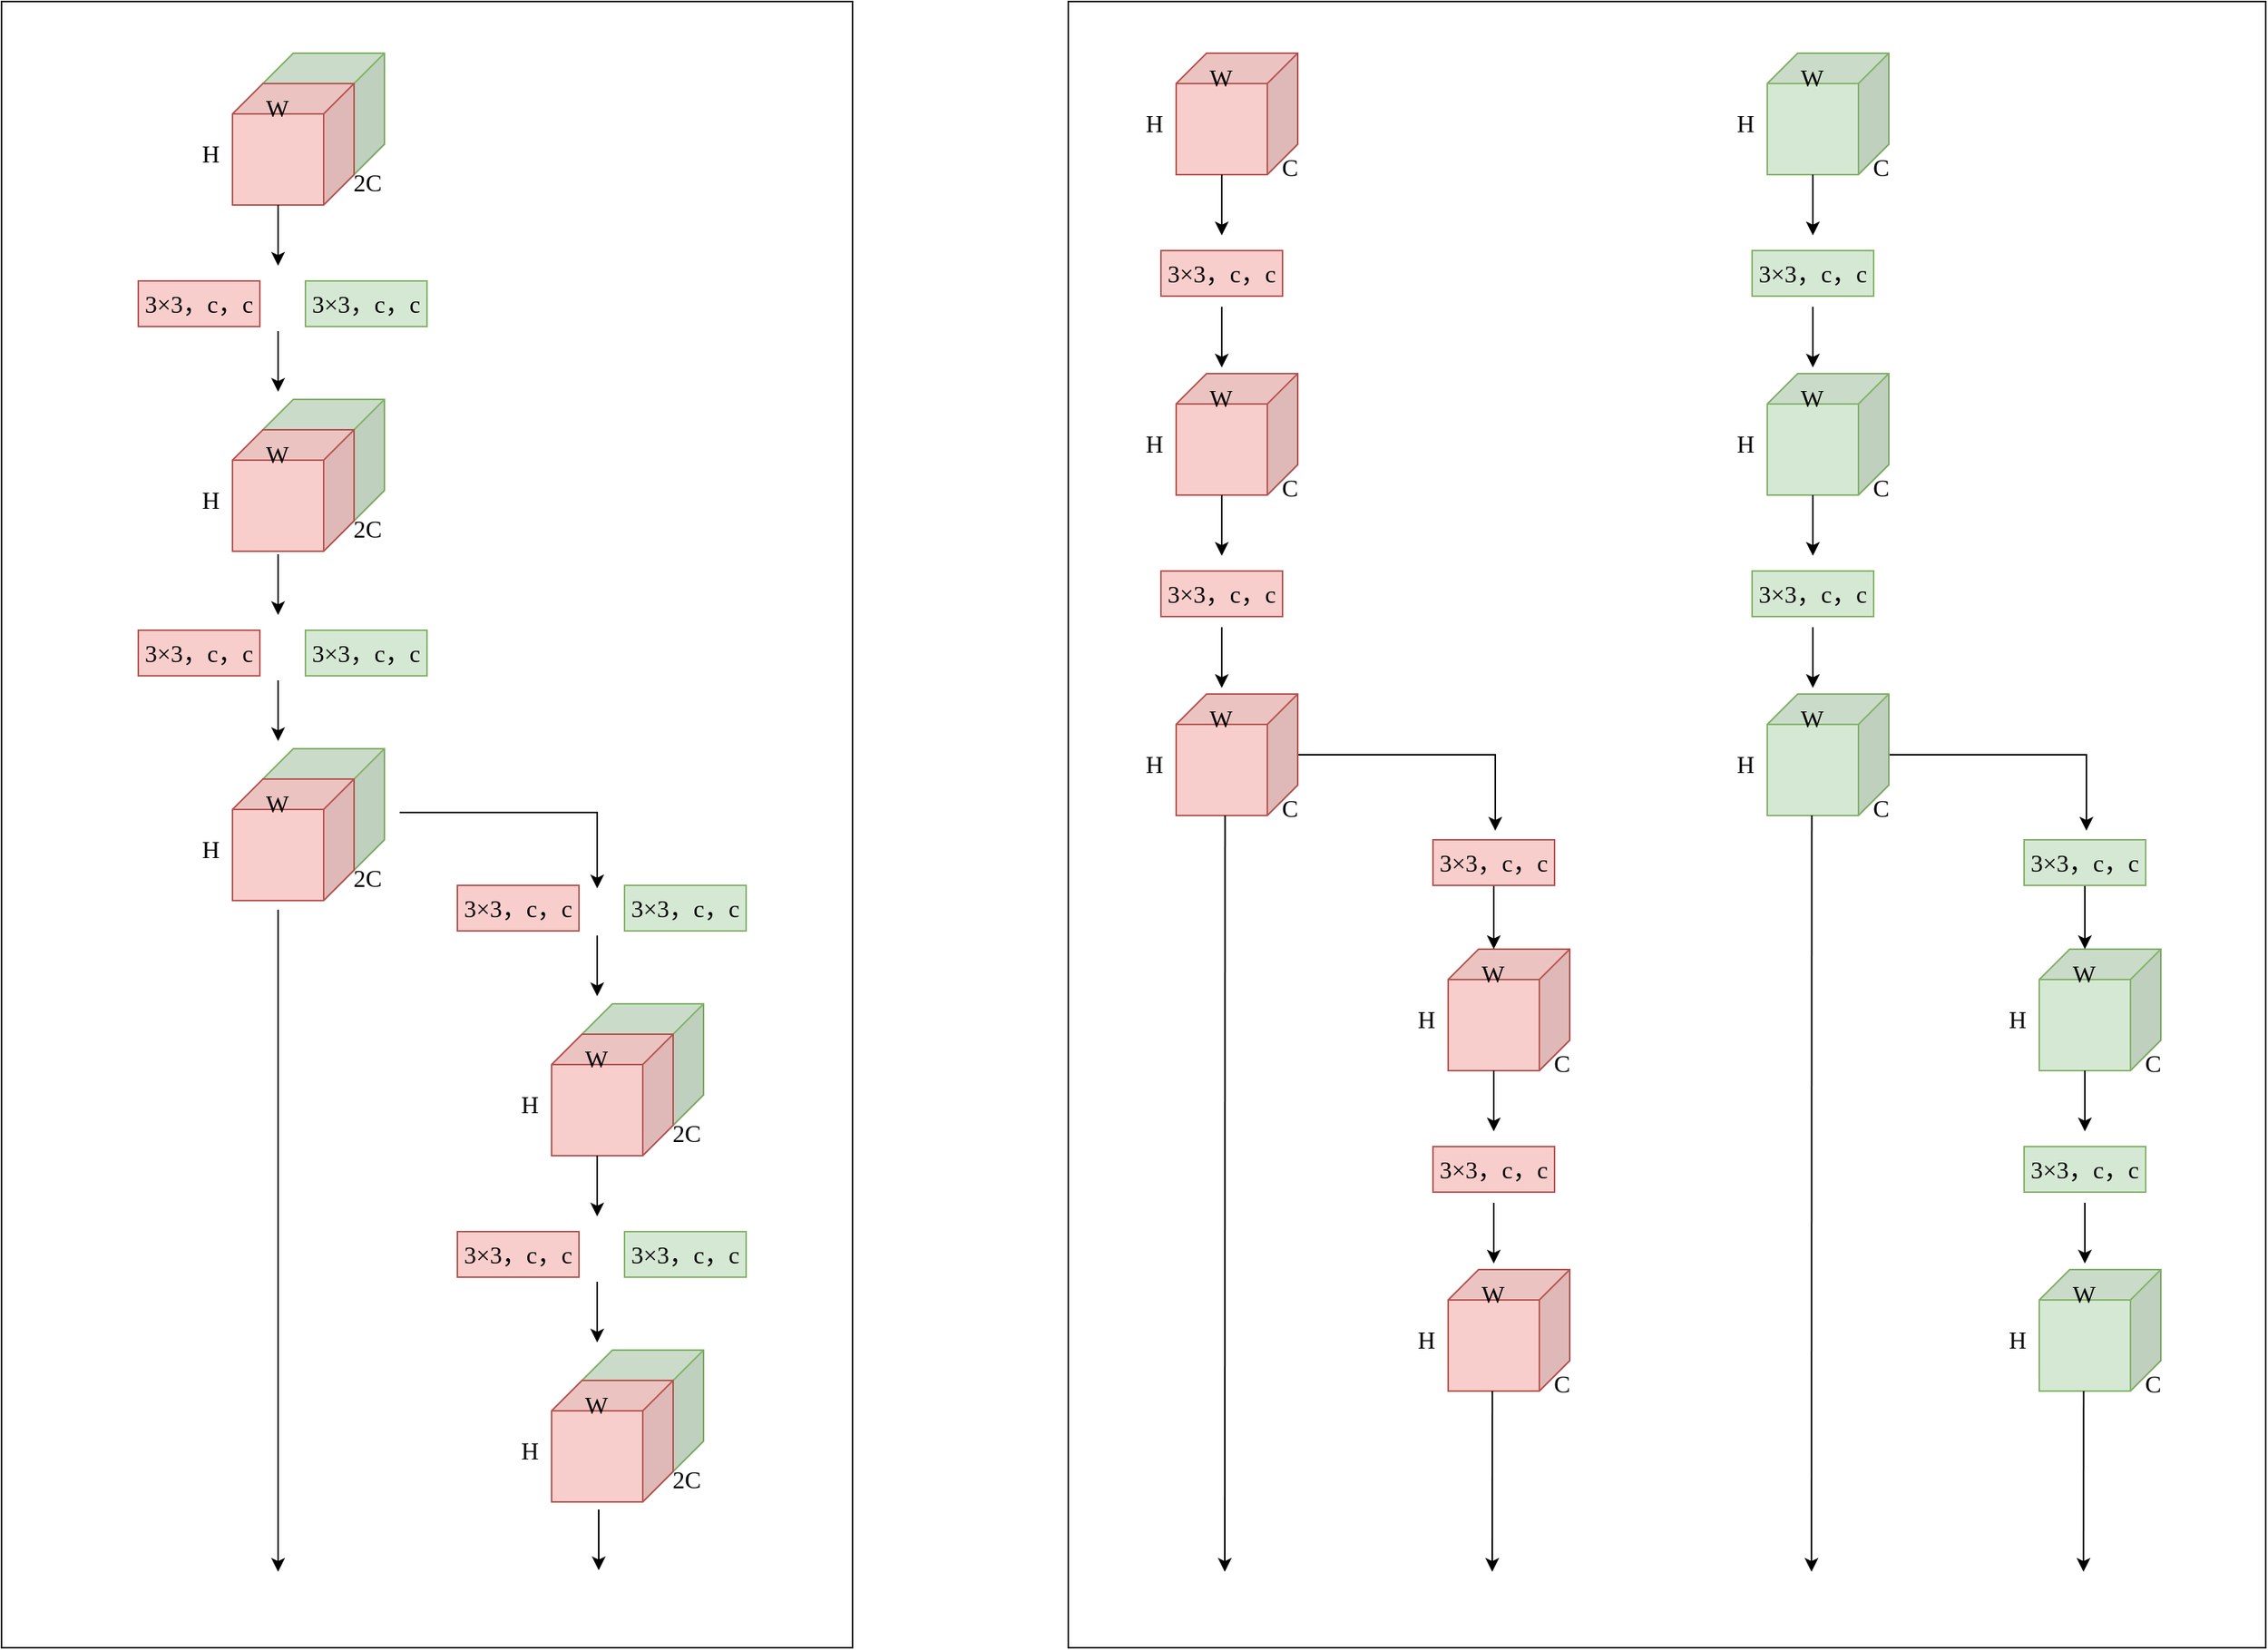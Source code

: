 <mxfile version="20.8.5" type="device"><diagram id="84CT3000xcKr2_I4wRWk" name="第 1 页"><mxGraphModel dx="1444" dy="-1573" grid="1" gridSize="10" guides="1" tooltips="1" connect="1" arrows="1" fold="1" page="1" pageScale="1" pageWidth="827" pageHeight="1169" math="0" shadow="0"><root><mxCell id="0"/><mxCell id="1" parent="0"/><mxCell id="8SWH-0VD-v5Wj-G5w5fT-197" value="" style="rounded=0;whiteSpace=wrap;html=1;" vertex="1" parent="1"><mxGeometry x="1192" y="2456" width="788" height="1084" as="geometry"/></mxCell><mxCell id="8SWH-0VD-v5Wj-G5w5fT-196" value="" style="rounded=0;whiteSpace=wrap;html=1;" vertex="1" parent="1"><mxGeometry x="490" y="2456" width="560" height="1084" as="geometry"/></mxCell><mxCell id="8SWH-0VD-v5Wj-G5w5fT-1" value="" style="shape=cube;whiteSpace=wrap;html=1;boundedLbl=1;backgroundOutline=1;darkOpacity=0.05;darkOpacity2=0.1;fontFamily=Times New Roman;flipH=1;fillColor=#d5e8d4;strokeColor=#82b366;" vertex="1" parent="1"><mxGeometry x="662" y="2490" width="80" height="80" as="geometry"/></mxCell><mxCell id="8SWH-0VD-v5Wj-G5w5fT-2" value="" style="shape=cube;whiteSpace=wrap;html=1;boundedLbl=1;backgroundOutline=1;darkOpacity=0.05;darkOpacity2=0.1;fontFamily=Times New Roman;flipH=1;fillColor=#f8cecc;strokeColor=#b85450;" vertex="1" parent="1"><mxGeometry x="642" y="2510" width="80" height="80" as="geometry"/></mxCell><mxCell id="8SWH-0VD-v5Wj-G5w5fT-3" value="&lt;font style=&quot;font-size: 16px;&quot;&gt;3×3，c，c&lt;/font&gt;" style="rounded=0;whiteSpace=wrap;html=1;fontFamily=Times New Roman;fillColor=#f8cecc;strokeColor=#b85450;" vertex="1" parent="1"><mxGeometry x="580" y="2640" width="80" height="30" as="geometry"/></mxCell><mxCell id="8SWH-0VD-v5Wj-G5w5fT-5" value="&lt;font style=&quot;font-size: 16px;&quot;&gt;3×3，c，c&lt;/font&gt;" style="rounded=0;whiteSpace=wrap;html=1;fontFamily=Times New Roman;fillColor=#d5e8d4;strokeColor=#82b366;" vertex="1" parent="1"><mxGeometry x="690" y="2640" width="80" height="30" as="geometry"/></mxCell><mxCell id="8SWH-0VD-v5Wj-G5w5fT-6" value="" style="shape=cube;whiteSpace=wrap;html=1;boundedLbl=1;backgroundOutline=1;darkOpacity=0.05;darkOpacity2=0.1;fontFamily=Times New Roman;flipH=1;fillColor=#d5e8d4;strokeColor=#82b366;" vertex="1" parent="1"><mxGeometry x="662" y="2718" width="80" height="80" as="geometry"/></mxCell><mxCell id="8SWH-0VD-v5Wj-G5w5fT-7" value="" style="shape=cube;whiteSpace=wrap;html=1;boundedLbl=1;backgroundOutline=1;darkOpacity=0.05;darkOpacity2=0.1;fontFamily=Times New Roman;flipH=1;fillColor=#f8cecc;strokeColor=#b85450;" vertex="1" parent="1"><mxGeometry x="642" y="2738" width="80" height="80" as="geometry"/></mxCell><mxCell id="8SWH-0VD-v5Wj-G5w5fT-8" value="" style="endArrow=classic;html=1;rounded=0;fontFamily=Times New Roman;fontSize=16;exitX=0;exitY=0;exitDx=50;exitDy=80;exitPerimeter=0;" edge="1" parent="1" source="8SWH-0VD-v5Wj-G5w5fT-2"><mxGeometry width="50" height="50" relative="1" as="geometry"><mxPoint x="392" y="2660" as="sourcePoint"/><mxPoint x="672" y="2630" as="targetPoint"/></mxGeometry></mxCell><mxCell id="8SWH-0VD-v5Wj-G5w5fT-9" value="" style="endArrow=classic;html=1;rounded=0;fontFamily=Times New Roman;fontSize=16;exitX=0;exitY=0;exitDx=50;exitDy=80;exitPerimeter=0;" edge="1" parent="1"><mxGeometry width="50" height="50" relative="1" as="geometry"><mxPoint x="672" y="2673" as="sourcePoint"/><mxPoint x="672" y="2713" as="targetPoint"/></mxGeometry></mxCell><mxCell id="8SWH-0VD-v5Wj-G5w5fT-21" value="2C" style="text;html=1;strokeColor=none;fillColor=none;align=center;verticalAlign=middle;whiteSpace=wrap;rounded=0;fontFamily=Times New Roman;fontSize=16;" vertex="1" parent="1"><mxGeometry x="722" y="2560" width="18" height="30" as="geometry"/></mxCell><mxCell id="8SWH-0VD-v5Wj-G5w5fT-22" value="&lt;span style=&quot;color: rgb(0, 0, 0); font-family: &amp;quot;Times New Roman&amp;quot;; font-size: 16px; font-style: normal; font-variant-ligatures: normal; font-variant-caps: normal; font-weight: 400; letter-spacing: normal; orphans: 2; text-align: center; text-indent: 0px; text-transform: none; widows: 2; word-spacing: 0px; -webkit-text-stroke-width: 0px; text-decoration-thickness: initial; text-decoration-style: initial; text-decoration-color: initial; float: none; display: inline !important;&quot;&gt;H&lt;/span&gt;" style="text;whiteSpace=wrap;html=1;fontSize=16;fontFamily=Times New Roman;" vertex="1" parent="1"><mxGeometry x="620" y="2540" width="22" height="40" as="geometry"/></mxCell><mxCell id="8SWH-0VD-v5Wj-G5w5fT-23" value="&lt;span style=&quot;color: rgb(0, 0, 0); font-family: &amp;quot;Times New Roman&amp;quot;; font-size: 16px; font-style: normal; font-variant-ligatures: normal; font-variant-caps: normal; font-weight: 400; letter-spacing: normal; orphans: 2; text-align: center; text-indent: 0px; text-transform: none; widows: 2; word-spacing: 0px; -webkit-text-stroke-width: 0px; text-decoration-thickness: initial; text-decoration-style: initial; text-decoration-color: initial; float: none; display: inline !important;&quot;&gt;W&lt;/span&gt;" style="text;whiteSpace=wrap;html=1;fontSize=16;fontFamily=Times New Roman;" vertex="1" parent="1"><mxGeometry x="662" y="2510" width="20" height="40" as="geometry"/></mxCell><mxCell id="8SWH-0VD-v5Wj-G5w5fT-24" value="2C" style="text;html=1;strokeColor=none;fillColor=none;align=center;verticalAlign=middle;whiteSpace=wrap;rounded=0;fontFamily=Times New Roman;fontSize=16;" vertex="1" parent="1"><mxGeometry x="722" y="2788" width="18" height="30" as="geometry"/></mxCell><mxCell id="8SWH-0VD-v5Wj-G5w5fT-25" value="&lt;span style=&quot;color: rgb(0, 0, 0); font-family: &amp;quot;Times New Roman&amp;quot;; font-size: 16px; font-style: normal; font-variant-ligatures: normal; font-variant-caps: normal; font-weight: 400; letter-spacing: normal; orphans: 2; text-align: center; text-indent: 0px; text-transform: none; widows: 2; word-spacing: 0px; -webkit-text-stroke-width: 0px; text-decoration-thickness: initial; text-decoration-style: initial; text-decoration-color: initial; float: none; display: inline !important;&quot;&gt;H&lt;/span&gt;" style="text;whiteSpace=wrap;html=1;fontSize=16;fontFamily=Times New Roman;" vertex="1" parent="1"><mxGeometry x="620" y="2768" width="22" height="40" as="geometry"/></mxCell><mxCell id="8SWH-0VD-v5Wj-G5w5fT-26" value="&lt;span style=&quot;color: rgb(0, 0, 0); font-family: &amp;quot;Times New Roman&amp;quot;; font-size: 16px; font-style: normal; font-variant-ligatures: normal; font-variant-caps: normal; font-weight: 400; letter-spacing: normal; orphans: 2; text-align: center; text-indent: 0px; text-transform: none; widows: 2; word-spacing: 0px; -webkit-text-stroke-width: 0px; text-decoration-thickness: initial; text-decoration-style: initial; text-decoration-color: initial; float: none; display: inline !important;&quot;&gt;W&lt;/span&gt;" style="text;whiteSpace=wrap;html=1;fontSize=16;fontFamily=Times New Roman;" vertex="1" parent="1"><mxGeometry x="662" y="2738" width="20" height="40" as="geometry"/></mxCell><mxCell id="8SWH-0VD-v5Wj-G5w5fT-27" value="&lt;font style=&quot;font-size: 16px;&quot;&gt;3×3，c，c&lt;/font&gt;" style="rounded=0;whiteSpace=wrap;html=1;fontFamily=Times New Roman;fillColor=#f8cecc;strokeColor=#b85450;" vertex="1" parent="1"><mxGeometry x="580" y="2870" width="80" height="30" as="geometry"/></mxCell><mxCell id="8SWH-0VD-v5Wj-G5w5fT-28" value="&lt;font style=&quot;font-size: 16px;&quot;&gt;3×3，c，c&lt;/font&gt;" style="rounded=0;whiteSpace=wrap;html=1;fontFamily=Times New Roman;fillColor=#d5e8d4;strokeColor=#82b366;" vertex="1" parent="1"><mxGeometry x="690" y="2870" width="80" height="30" as="geometry"/></mxCell><mxCell id="8SWH-0VD-v5Wj-G5w5fT-29" value="" style="shape=cube;whiteSpace=wrap;html=1;boundedLbl=1;backgroundOutline=1;darkOpacity=0.05;darkOpacity2=0.1;fontFamily=Times New Roman;flipH=1;fillColor=#d5e8d4;strokeColor=#82b366;" vertex="1" parent="1"><mxGeometry x="662" y="2948" width="80" height="80" as="geometry"/></mxCell><mxCell id="8SWH-0VD-v5Wj-G5w5fT-30" value="" style="shape=cube;whiteSpace=wrap;html=1;boundedLbl=1;backgroundOutline=1;darkOpacity=0.05;darkOpacity2=0.1;fontFamily=Times New Roman;flipH=1;fillColor=#f8cecc;strokeColor=#b85450;" vertex="1" parent="1"><mxGeometry x="642" y="2968" width="80" height="80" as="geometry"/></mxCell><mxCell id="8SWH-0VD-v5Wj-G5w5fT-31" value="" style="endArrow=classic;html=1;rounded=0;fontFamily=Times New Roman;fontSize=16;exitX=0;exitY=0;exitDx=50;exitDy=80;exitPerimeter=0;" edge="1" parent="1"><mxGeometry width="50" height="50" relative="1" as="geometry"><mxPoint x="672" y="2820" as="sourcePoint"/><mxPoint x="672" y="2860" as="targetPoint"/></mxGeometry></mxCell><mxCell id="8SWH-0VD-v5Wj-G5w5fT-32" value="" style="endArrow=classic;html=1;rounded=0;fontFamily=Times New Roman;fontSize=16;exitX=0;exitY=0;exitDx=50;exitDy=80;exitPerimeter=0;" edge="1" parent="1"><mxGeometry width="50" height="50" relative="1" as="geometry"><mxPoint x="672" y="2903" as="sourcePoint"/><mxPoint x="672" y="2943" as="targetPoint"/></mxGeometry></mxCell><mxCell id="8SWH-0VD-v5Wj-G5w5fT-33" value="2C" style="text;html=1;strokeColor=none;fillColor=none;align=center;verticalAlign=middle;whiteSpace=wrap;rounded=0;fontFamily=Times New Roman;fontSize=16;" vertex="1" parent="1"><mxGeometry x="722" y="3018" width="18" height="30" as="geometry"/></mxCell><mxCell id="8SWH-0VD-v5Wj-G5w5fT-34" value="&lt;span style=&quot;color: rgb(0, 0, 0); font-family: &amp;quot;Times New Roman&amp;quot;; font-size: 16px; font-style: normal; font-variant-ligatures: normal; font-variant-caps: normal; font-weight: 400; letter-spacing: normal; orphans: 2; text-align: center; text-indent: 0px; text-transform: none; widows: 2; word-spacing: 0px; -webkit-text-stroke-width: 0px; text-decoration-thickness: initial; text-decoration-style: initial; text-decoration-color: initial; float: none; display: inline !important;&quot;&gt;H&lt;/span&gt;" style="text;whiteSpace=wrap;html=1;fontSize=16;fontFamily=Times New Roman;" vertex="1" parent="1"><mxGeometry x="620" y="2998" width="22" height="40" as="geometry"/></mxCell><mxCell id="8SWH-0VD-v5Wj-G5w5fT-35" value="&lt;span style=&quot;color: rgb(0, 0, 0); font-family: &amp;quot;Times New Roman&amp;quot;; font-size: 16px; font-style: normal; font-variant-ligatures: normal; font-variant-caps: normal; font-weight: 400; letter-spacing: normal; orphans: 2; text-align: center; text-indent: 0px; text-transform: none; widows: 2; word-spacing: 0px; -webkit-text-stroke-width: 0px; text-decoration-thickness: initial; text-decoration-style: initial; text-decoration-color: initial; float: none; display: inline !important;&quot;&gt;W&lt;/span&gt;" style="text;whiteSpace=wrap;html=1;fontSize=16;fontFamily=Times New Roman;" vertex="1" parent="1"><mxGeometry x="662" y="2968" width="20" height="40" as="geometry"/></mxCell><mxCell id="8SWH-0VD-v5Wj-G5w5fT-36" value="" style="endArrow=classic;html=1;rounded=0;fontFamily=Times New Roman;fontSize=16;" edge="1" parent="1"><mxGeometry width="50" height="50" relative="1" as="geometry"><mxPoint x="752" y="2990" as="sourcePoint"/><mxPoint x="882" y="3040" as="targetPoint"/><Array as="points"><mxPoint x="882" y="2990"/></Array></mxGeometry></mxCell><mxCell id="8SWH-0VD-v5Wj-G5w5fT-37" value="&lt;font style=&quot;font-size: 16px;&quot;&gt;3×3，c，c&lt;/font&gt;" style="rounded=0;whiteSpace=wrap;html=1;fontFamily=Times New Roman;fillColor=#f8cecc;strokeColor=#b85450;" vertex="1" parent="1"><mxGeometry x="790" y="3038" width="80" height="30" as="geometry"/></mxCell><mxCell id="8SWH-0VD-v5Wj-G5w5fT-38" value="&lt;font style=&quot;font-size: 16px;&quot;&gt;3×3，c，c&lt;/font&gt;" style="rounded=0;whiteSpace=wrap;html=1;fontFamily=Times New Roman;fillColor=#d5e8d4;strokeColor=#82b366;" vertex="1" parent="1"><mxGeometry x="900" y="3038" width="80" height="30" as="geometry"/></mxCell><mxCell id="8SWH-0VD-v5Wj-G5w5fT-39" value="" style="shape=cube;whiteSpace=wrap;html=1;boundedLbl=1;backgroundOutline=1;darkOpacity=0.05;darkOpacity2=0.1;fontFamily=Times New Roman;flipH=1;fillColor=#d5e8d4;strokeColor=#82b366;" vertex="1" parent="1"><mxGeometry x="872" y="3116" width="80" height="80" as="geometry"/></mxCell><mxCell id="8SWH-0VD-v5Wj-G5w5fT-40" value="" style="shape=cube;whiteSpace=wrap;html=1;boundedLbl=1;backgroundOutline=1;darkOpacity=0.05;darkOpacity2=0.1;fontFamily=Times New Roman;flipH=1;fillColor=#f8cecc;strokeColor=#b85450;" vertex="1" parent="1"><mxGeometry x="852" y="3136" width="80" height="80" as="geometry"/></mxCell><mxCell id="8SWH-0VD-v5Wj-G5w5fT-41" value="" style="endArrow=classic;html=1;rounded=0;fontFamily=Times New Roman;fontSize=16;exitX=0;exitY=0;exitDx=50;exitDy=80;exitPerimeter=0;" edge="1" parent="1"><mxGeometry width="50" height="50" relative="1" as="geometry"><mxPoint x="882" y="3071" as="sourcePoint"/><mxPoint x="882" y="3111" as="targetPoint"/></mxGeometry></mxCell><mxCell id="8SWH-0VD-v5Wj-G5w5fT-42" value="2C" style="text;html=1;strokeColor=none;fillColor=none;align=center;verticalAlign=middle;whiteSpace=wrap;rounded=0;fontFamily=Times New Roman;fontSize=16;" vertex="1" parent="1"><mxGeometry x="932" y="3186" width="18" height="30" as="geometry"/></mxCell><mxCell id="8SWH-0VD-v5Wj-G5w5fT-43" value="&lt;span style=&quot;color: rgb(0, 0, 0); font-family: &amp;quot;Times New Roman&amp;quot;; font-size: 16px; font-style: normal; font-variant-ligatures: normal; font-variant-caps: normal; font-weight: 400; letter-spacing: normal; orphans: 2; text-align: center; text-indent: 0px; text-transform: none; widows: 2; word-spacing: 0px; -webkit-text-stroke-width: 0px; text-decoration-thickness: initial; text-decoration-style: initial; text-decoration-color: initial; float: none; display: inline !important;&quot;&gt;H&lt;/span&gt;" style="text;whiteSpace=wrap;html=1;fontSize=16;fontFamily=Times New Roman;" vertex="1" parent="1"><mxGeometry x="830" y="3166" width="22" height="40" as="geometry"/></mxCell><mxCell id="8SWH-0VD-v5Wj-G5w5fT-44" value="&lt;span style=&quot;color: rgb(0, 0, 0); font-family: &amp;quot;Times New Roman&amp;quot;; font-size: 16px; font-style: normal; font-variant-ligatures: normal; font-variant-caps: normal; font-weight: 400; letter-spacing: normal; orphans: 2; text-align: center; text-indent: 0px; text-transform: none; widows: 2; word-spacing: 0px; -webkit-text-stroke-width: 0px; text-decoration-thickness: initial; text-decoration-style: initial; text-decoration-color: initial; float: none; display: inline !important;&quot;&gt;W&lt;/span&gt;" style="text;whiteSpace=wrap;html=1;fontSize=16;fontFamily=Times New Roman;" vertex="1" parent="1"><mxGeometry x="872" y="3136" width="20" height="40" as="geometry"/></mxCell><mxCell id="8SWH-0VD-v5Wj-G5w5fT-59" value="&lt;font style=&quot;font-size: 16px;&quot;&gt;3×3，c，c&lt;/font&gt;" style="rounded=0;whiteSpace=wrap;html=1;fontFamily=Times New Roman;fillColor=#f8cecc;strokeColor=#b85450;" vertex="1" parent="1"><mxGeometry x="790" y="3266" width="80" height="30" as="geometry"/></mxCell><mxCell id="8SWH-0VD-v5Wj-G5w5fT-60" value="&lt;font style=&quot;font-size: 16px;&quot;&gt;3×3，c，c&lt;/font&gt;" style="rounded=0;whiteSpace=wrap;html=1;fontFamily=Times New Roman;fillColor=#d5e8d4;strokeColor=#82b366;" vertex="1" parent="1"><mxGeometry x="900" y="3266" width="80" height="30" as="geometry"/></mxCell><mxCell id="8SWH-0VD-v5Wj-G5w5fT-61" value="" style="shape=cube;whiteSpace=wrap;html=1;boundedLbl=1;backgroundOutline=1;darkOpacity=0.05;darkOpacity2=0.1;fontFamily=Times New Roman;flipH=1;fillColor=#d5e8d4;strokeColor=#82b366;" vertex="1" parent="1"><mxGeometry x="872" y="3344" width="80" height="80" as="geometry"/></mxCell><mxCell id="8SWH-0VD-v5Wj-G5w5fT-62" value="" style="shape=cube;whiteSpace=wrap;html=1;boundedLbl=1;backgroundOutline=1;darkOpacity=0.05;darkOpacity2=0.1;fontFamily=Times New Roman;flipH=1;fillColor=#f8cecc;strokeColor=#b85450;" vertex="1" parent="1"><mxGeometry x="852" y="3364" width="80" height="80" as="geometry"/></mxCell><mxCell id="8SWH-0VD-v5Wj-G5w5fT-63" value="" style="endArrow=classic;html=1;rounded=0;fontFamily=Times New Roman;fontSize=16;exitX=0;exitY=0;exitDx=50;exitDy=80;exitPerimeter=0;" edge="1" parent="1"><mxGeometry width="50" height="50" relative="1" as="geometry"><mxPoint x="882" y="3216" as="sourcePoint"/><mxPoint x="882" y="3256" as="targetPoint"/></mxGeometry></mxCell><mxCell id="8SWH-0VD-v5Wj-G5w5fT-64" value="" style="endArrow=classic;html=1;rounded=0;fontFamily=Times New Roman;fontSize=16;exitX=0;exitY=0;exitDx=50;exitDy=80;exitPerimeter=0;" edge="1" parent="1"><mxGeometry width="50" height="50" relative="1" as="geometry"><mxPoint x="882" y="3299" as="sourcePoint"/><mxPoint x="882" y="3339" as="targetPoint"/></mxGeometry></mxCell><mxCell id="8SWH-0VD-v5Wj-G5w5fT-65" value="2C" style="text;html=1;strokeColor=none;fillColor=none;align=center;verticalAlign=middle;whiteSpace=wrap;rounded=0;fontFamily=Times New Roman;fontSize=16;" vertex="1" parent="1"><mxGeometry x="932" y="3414" width="18" height="30" as="geometry"/></mxCell><mxCell id="8SWH-0VD-v5Wj-G5w5fT-66" value="&lt;span style=&quot;color: rgb(0, 0, 0); font-family: &amp;quot;Times New Roman&amp;quot;; font-size: 16px; font-style: normal; font-variant-ligatures: normal; font-variant-caps: normal; font-weight: 400; letter-spacing: normal; orphans: 2; text-align: center; text-indent: 0px; text-transform: none; widows: 2; word-spacing: 0px; -webkit-text-stroke-width: 0px; text-decoration-thickness: initial; text-decoration-style: initial; text-decoration-color: initial; float: none; display: inline !important;&quot;&gt;H&lt;/span&gt;" style="text;whiteSpace=wrap;html=1;fontSize=16;fontFamily=Times New Roman;" vertex="1" parent="1"><mxGeometry x="830" y="3394" width="22" height="40" as="geometry"/></mxCell><mxCell id="8SWH-0VD-v5Wj-G5w5fT-67" value="&lt;span style=&quot;color: rgb(0, 0, 0); font-family: &amp;quot;Times New Roman&amp;quot;; font-size: 16px; font-style: normal; font-variant-ligatures: normal; font-variant-caps: normal; font-weight: 400; letter-spacing: normal; orphans: 2; text-align: center; text-indent: 0px; text-transform: none; widows: 2; word-spacing: 0px; -webkit-text-stroke-width: 0px; text-decoration-thickness: initial; text-decoration-style: initial; text-decoration-color: initial; float: none; display: inline !important;&quot;&gt;W&lt;/span&gt;" style="text;whiteSpace=wrap;html=1;fontSize=16;fontFamily=Times New Roman;" vertex="1" parent="1"><mxGeometry x="872" y="3364" width="20" height="40" as="geometry"/></mxCell><mxCell id="8SWH-0VD-v5Wj-G5w5fT-69" value="" style="shape=cube;whiteSpace=wrap;html=1;boundedLbl=1;backgroundOutline=1;darkOpacity=0.05;darkOpacity2=0.1;fontFamily=Times New Roman;flipH=1;fillColor=#f8cecc;strokeColor=#b85450;" vertex="1" parent="1"><mxGeometry x="1263" y="2490" width="80" height="80" as="geometry"/></mxCell><mxCell id="8SWH-0VD-v5Wj-G5w5fT-70" value="&lt;font style=&quot;font-size: 16px;&quot;&gt;3×3，c，c&lt;/font&gt;" style="rounded=0;whiteSpace=wrap;html=1;fontFamily=Times New Roman;fillColor=#f8cecc;strokeColor=#b85450;" vertex="1" parent="1"><mxGeometry x="1253" y="2620" width="80" height="30" as="geometry"/></mxCell><mxCell id="8SWH-0VD-v5Wj-G5w5fT-74" value="" style="endArrow=classic;html=1;rounded=0;fontFamily=Times New Roman;fontSize=16;exitX=0;exitY=0;exitDx=50;exitDy=80;exitPerimeter=0;" edge="1" parent="1" source="8SWH-0VD-v5Wj-G5w5fT-69"><mxGeometry width="50" height="50" relative="1" as="geometry"><mxPoint x="1013" y="2640" as="sourcePoint"/><mxPoint x="1293" y="2610" as="targetPoint"/></mxGeometry></mxCell><mxCell id="8SWH-0VD-v5Wj-G5w5fT-75" value="" style="endArrow=classic;html=1;rounded=0;fontFamily=Times New Roman;fontSize=16;exitX=0;exitY=0;exitDx=50;exitDy=80;exitPerimeter=0;" edge="1" parent="1"><mxGeometry width="50" height="50" relative="1" as="geometry"><mxPoint x="1293" y="2657" as="sourcePoint"/><mxPoint x="1293" y="2697" as="targetPoint"/></mxGeometry></mxCell><mxCell id="8SWH-0VD-v5Wj-G5w5fT-76" value="C" style="text;html=1;strokeColor=none;fillColor=none;align=center;verticalAlign=middle;whiteSpace=wrap;rounded=0;fontFamily=Times New Roman;fontSize=16;" vertex="1" parent="1"><mxGeometry x="1329" y="2550" width="18" height="30" as="geometry"/></mxCell><mxCell id="8SWH-0VD-v5Wj-G5w5fT-77" value="&lt;span style=&quot;color: rgb(0, 0, 0); font-family: &amp;quot;Times New Roman&amp;quot;; font-size: 16px; font-style: normal; font-variant-ligatures: normal; font-variant-caps: normal; font-weight: 400; letter-spacing: normal; orphans: 2; text-align: center; text-indent: 0px; text-transform: none; widows: 2; word-spacing: 0px; -webkit-text-stroke-width: 0px; text-decoration-thickness: initial; text-decoration-style: initial; text-decoration-color: initial; float: none; display: inline !important;&quot;&gt;H&lt;/span&gt;" style="text;whiteSpace=wrap;html=1;fontSize=16;fontFamily=Times New Roman;" vertex="1" parent="1"><mxGeometry x="1241" y="2520" width="22" height="40" as="geometry"/></mxCell><mxCell id="8SWH-0VD-v5Wj-G5w5fT-78" value="&lt;span style=&quot;color: rgb(0, 0, 0); font-family: &amp;quot;Times New Roman&amp;quot;; font-size: 16px; font-style: normal; font-variant-ligatures: normal; font-variant-caps: normal; font-weight: 400; letter-spacing: normal; orphans: 2; text-align: center; text-indent: 0px; text-transform: none; widows: 2; word-spacing: 0px; -webkit-text-stroke-width: 0px; text-decoration-thickness: initial; text-decoration-style: initial; text-decoration-color: initial; float: none; display: inline !important;&quot;&gt;W&lt;/span&gt;" style="text;whiteSpace=wrap;html=1;fontSize=16;fontFamily=Times New Roman;" vertex="1" parent="1"><mxGeometry x="1283" y="2490" width="20" height="40" as="geometry"/></mxCell><mxCell id="8SWH-0VD-v5Wj-G5w5fT-126" value="" style="shape=cube;whiteSpace=wrap;html=1;boundedLbl=1;backgroundOutline=1;darkOpacity=0.05;darkOpacity2=0.1;fontFamily=Times New Roman;flipH=1;fillColor=#f8cecc;strokeColor=#b85450;" vertex="1" parent="1"><mxGeometry x="1263" y="2701" width="80" height="80" as="geometry"/></mxCell><mxCell id="8SWH-0VD-v5Wj-G5w5fT-128" value="C" style="text;html=1;strokeColor=none;fillColor=none;align=center;verticalAlign=middle;whiteSpace=wrap;rounded=0;fontFamily=Times New Roman;fontSize=16;" vertex="1" parent="1"><mxGeometry x="1329" y="2761" width="18" height="30" as="geometry"/></mxCell><mxCell id="8SWH-0VD-v5Wj-G5w5fT-129" value="&lt;span style=&quot;color: rgb(0, 0, 0); font-family: &amp;quot;Times New Roman&amp;quot;; font-size: 16px; font-style: normal; font-variant-ligatures: normal; font-variant-caps: normal; font-weight: 400; letter-spacing: normal; orphans: 2; text-align: center; text-indent: 0px; text-transform: none; widows: 2; word-spacing: 0px; -webkit-text-stroke-width: 0px; text-decoration-thickness: initial; text-decoration-style: initial; text-decoration-color: initial; float: none; display: inline !important;&quot;&gt;H&lt;/span&gt;" style="text;whiteSpace=wrap;html=1;fontSize=16;fontFamily=Times New Roman;" vertex="1" parent="1"><mxGeometry x="1241" y="2731" width="22" height="40" as="geometry"/></mxCell><mxCell id="8SWH-0VD-v5Wj-G5w5fT-130" value="&lt;span style=&quot;color: rgb(0, 0, 0); font-family: &amp;quot;Times New Roman&amp;quot;; font-size: 16px; font-style: normal; font-variant-ligatures: normal; font-variant-caps: normal; font-weight: 400; letter-spacing: normal; orphans: 2; text-align: center; text-indent: 0px; text-transform: none; widows: 2; word-spacing: 0px; -webkit-text-stroke-width: 0px; text-decoration-thickness: initial; text-decoration-style: initial; text-decoration-color: initial; float: none; display: inline !important;&quot;&gt;W&lt;/span&gt;" style="text;whiteSpace=wrap;html=1;fontSize=16;fontFamily=Times New Roman;" vertex="1" parent="1"><mxGeometry x="1283" y="2701" width="20" height="40" as="geometry"/></mxCell><mxCell id="8SWH-0VD-v5Wj-G5w5fT-131" value="" style="endArrow=classic;html=1;rounded=0;fontFamily=Times New Roman;fontSize=16;" edge="1" parent="1"><mxGeometry width="50" height="50" relative="1" as="geometry"><mxPoint x="1343" y="2952" as="sourcePoint"/><mxPoint x="1473" y="3002" as="targetPoint"/><Array as="points"><mxPoint x="1473" y="2952"/></Array></mxGeometry></mxCell><mxCell id="8SWH-0VD-v5Wj-G5w5fT-132" value="" style="shape=cube;whiteSpace=wrap;html=1;boundedLbl=1;backgroundOutline=1;darkOpacity=0.05;darkOpacity2=0.1;fontFamily=Times New Roman;flipH=1;fillColor=#f8cecc;strokeColor=#b85450;" vertex="1" parent="1"><mxGeometry x="1442" y="3080" width="80" height="80" as="geometry"/></mxCell><mxCell id="8SWH-0VD-v5Wj-G5w5fT-133" value="&lt;font style=&quot;font-size: 16px;&quot;&gt;3×3，c，c&lt;/font&gt;" style="rounded=0;whiteSpace=wrap;html=1;fontFamily=Times New Roman;fillColor=#f8cecc;strokeColor=#b85450;" vertex="1" parent="1"><mxGeometry x="1432" y="3210" width="80" height="30" as="geometry"/></mxCell><mxCell id="8SWH-0VD-v5Wj-G5w5fT-134" value="" style="endArrow=classic;html=1;rounded=0;fontFamily=Times New Roman;fontSize=16;exitX=0;exitY=0;exitDx=50;exitDy=80;exitPerimeter=0;" edge="1" parent="1" source="8SWH-0VD-v5Wj-G5w5fT-132"><mxGeometry width="50" height="50" relative="1" as="geometry"><mxPoint x="1192" y="3230" as="sourcePoint"/><mxPoint x="1472" y="3200" as="targetPoint"/></mxGeometry></mxCell><mxCell id="8SWH-0VD-v5Wj-G5w5fT-135" value="" style="endArrow=classic;html=1;rounded=0;fontFamily=Times New Roman;fontSize=16;exitX=0;exitY=0;exitDx=50;exitDy=80;exitPerimeter=0;" edge="1" parent="1"><mxGeometry width="50" height="50" relative="1" as="geometry"><mxPoint x="1472" y="3247" as="sourcePoint"/><mxPoint x="1472" y="3287" as="targetPoint"/></mxGeometry></mxCell><mxCell id="8SWH-0VD-v5Wj-G5w5fT-136" value="C" style="text;html=1;strokeColor=none;fillColor=none;align=center;verticalAlign=middle;whiteSpace=wrap;rounded=0;fontFamily=Times New Roman;fontSize=16;" vertex="1" parent="1"><mxGeometry x="1508" y="3140" width="18" height="30" as="geometry"/></mxCell><mxCell id="8SWH-0VD-v5Wj-G5w5fT-137" value="&lt;span style=&quot;color: rgb(0, 0, 0); font-family: &amp;quot;Times New Roman&amp;quot;; font-size: 16px; font-style: normal; font-variant-ligatures: normal; font-variant-caps: normal; font-weight: 400; letter-spacing: normal; orphans: 2; text-align: center; text-indent: 0px; text-transform: none; widows: 2; word-spacing: 0px; -webkit-text-stroke-width: 0px; text-decoration-thickness: initial; text-decoration-style: initial; text-decoration-color: initial; float: none; display: inline !important;&quot;&gt;H&lt;/span&gt;" style="text;whiteSpace=wrap;html=1;fontSize=16;fontFamily=Times New Roman;" vertex="1" parent="1"><mxGeometry x="1420" y="3110" width="22" height="40" as="geometry"/></mxCell><mxCell id="8SWH-0VD-v5Wj-G5w5fT-138" value="&lt;span style=&quot;color: rgb(0, 0, 0); font-family: &amp;quot;Times New Roman&amp;quot;; font-size: 16px; font-style: normal; font-variant-ligatures: normal; font-variant-caps: normal; font-weight: 400; letter-spacing: normal; orphans: 2; text-align: center; text-indent: 0px; text-transform: none; widows: 2; word-spacing: 0px; -webkit-text-stroke-width: 0px; text-decoration-thickness: initial; text-decoration-style: initial; text-decoration-color: initial; float: none; display: inline !important;&quot;&gt;W&lt;/span&gt;" style="text;whiteSpace=wrap;html=1;fontSize=16;fontFamily=Times New Roman;" vertex="1" parent="1"><mxGeometry x="1462" y="3080" width="20" height="40" as="geometry"/></mxCell><mxCell id="8SWH-0VD-v5Wj-G5w5fT-139" value="" style="shape=cube;whiteSpace=wrap;html=1;boundedLbl=1;backgroundOutline=1;darkOpacity=0.05;darkOpacity2=0.1;fontFamily=Times New Roman;flipH=1;fillColor=#f8cecc;strokeColor=#b85450;" vertex="1" parent="1"><mxGeometry x="1442" y="3291" width="80" height="80" as="geometry"/></mxCell><mxCell id="8SWH-0VD-v5Wj-G5w5fT-140" value="C" style="text;html=1;strokeColor=none;fillColor=none;align=center;verticalAlign=middle;whiteSpace=wrap;rounded=0;fontFamily=Times New Roman;fontSize=16;" vertex="1" parent="1"><mxGeometry x="1508" y="3351" width="18" height="30" as="geometry"/></mxCell><mxCell id="8SWH-0VD-v5Wj-G5w5fT-141" value="&lt;span style=&quot;color: rgb(0, 0, 0); font-family: &amp;quot;Times New Roman&amp;quot;; font-size: 16px; font-style: normal; font-variant-ligatures: normal; font-variant-caps: normal; font-weight: 400; letter-spacing: normal; orphans: 2; text-align: center; text-indent: 0px; text-transform: none; widows: 2; word-spacing: 0px; -webkit-text-stroke-width: 0px; text-decoration-thickness: initial; text-decoration-style: initial; text-decoration-color: initial; float: none; display: inline !important;&quot;&gt;H&lt;/span&gt;" style="text;whiteSpace=wrap;html=1;fontSize=16;fontFamily=Times New Roman;" vertex="1" parent="1"><mxGeometry x="1420" y="3321" width="22" height="40" as="geometry"/></mxCell><mxCell id="8SWH-0VD-v5Wj-G5w5fT-142" value="&lt;span style=&quot;color: rgb(0, 0, 0); font-family: &amp;quot;Times New Roman&amp;quot;; font-size: 16px; font-style: normal; font-variant-ligatures: normal; font-variant-caps: normal; font-weight: 400; letter-spacing: normal; orphans: 2; text-align: center; text-indent: 0px; text-transform: none; widows: 2; word-spacing: 0px; -webkit-text-stroke-width: 0px; text-decoration-thickness: initial; text-decoration-style: initial; text-decoration-color: initial; float: none; display: inline !important;&quot;&gt;W&lt;/span&gt;" style="text;whiteSpace=wrap;html=1;fontSize=16;fontFamily=Times New Roman;" vertex="1" parent="1"><mxGeometry x="1462" y="3291" width="20" height="40" as="geometry"/></mxCell><mxCell id="8SWH-0VD-v5Wj-G5w5fT-143" value="&lt;font style=&quot;font-size: 16px;&quot;&gt;3×3，c，c&lt;/font&gt;" style="rounded=0;whiteSpace=wrap;html=1;fontFamily=Times New Roman;fillColor=#f8cecc;strokeColor=#b85450;" vertex="1" parent="1"><mxGeometry x="1253" y="2831" width="80" height="30" as="geometry"/></mxCell><mxCell id="8SWH-0VD-v5Wj-G5w5fT-144" value="" style="endArrow=classic;html=1;rounded=0;fontFamily=Times New Roman;fontSize=16;exitX=0;exitY=0;exitDx=50;exitDy=80;exitPerimeter=0;" edge="1" parent="1"><mxGeometry width="50" height="50" relative="1" as="geometry"><mxPoint x="1293" y="2781" as="sourcePoint"/><mxPoint x="1293" y="2821" as="targetPoint"/></mxGeometry></mxCell><mxCell id="8SWH-0VD-v5Wj-G5w5fT-145" value="" style="endArrow=classic;html=1;rounded=0;fontFamily=Times New Roman;fontSize=16;exitX=0;exitY=0;exitDx=50;exitDy=80;exitPerimeter=0;" edge="1" parent="1"><mxGeometry width="50" height="50" relative="1" as="geometry"><mxPoint x="1293" y="2868" as="sourcePoint"/><mxPoint x="1293" y="2908" as="targetPoint"/></mxGeometry></mxCell><mxCell id="8SWH-0VD-v5Wj-G5w5fT-146" value="" style="shape=cube;whiteSpace=wrap;html=1;boundedLbl=1;backgroundOutline=1;darkOpacity=0.05;darkOpacity2=0.1;fontFamily=Times New Roman;flipH=1;fillColor=#f8cecc;strokeColor=#b85450;" vertex="1" parent="1"><mxGeometry x="1263" y="2912" width="80" height="80" as="geometry"/></mxCell><mxCell id="8SWH-0VD-v5Wj-G5w5fT-147" value="C" style="text;html=1;strokeColor=none;fillColor=none;align=center;verticalAlign=middle;whiteSpace=wrap;rounded=0;fontFamily=Times New Roman;fontSize=16;" vertex="1" parent="1"><mxGeometry x="1329" y="2972" width="18" height="30" as="geometry"/></mxCell><mxCell id="8SWH-0VD-v5Wj-G5w5fT-148" value="&lt;span style=&quot;color: rgb(0, 0, 0); font-family: &amp;quot;Times New Roman&amp;quot;; font-size: 16px; font-style: normal; font-variant-ligatures: normal; font-variant-caps: normal; font-weight: 400; letter-spacing: normal; orphans: 2; text-align: center; text-indent: 0px; text-transform: none; widows: 2; word-spacing: 0px; -webkit-text-stroke-width: 0px; text-decoration-thickness: initial; text-decoration-style: initial; text-decoration-color: initial; float: none; display: inline !important;&quot;&gt;H&lt;/span&gt;" style="text;whiteSpace=wrap;html=1;fontSize=16;fontFamily=Times New Roman;" vertex="1" parent="1"><mxGeometry x="1241" y="2942" width="22" height="40" as="geometry"/></mxCell><mxCell id="8SWH-0VD-v5Wj-G5w5fT-149" value="&lt;span style=&quot;color: rgb(0, 0, 0); font-family: &amp;quot;Times New Roman&amp;quot;; font-size: 16px; font-style: normal; font-variant-ligatures: normal; font-variant-caps: normal; font-weight: 400; letter-spacing: normal; orphans: 2; text-align: center; text-indent: 0px; text-transform: none; widows: 2; word-spacing: 0px; -webkit-text-stroke-width: 0px; text-decoration-thickness: initial; text-decoration-style: initial; text-decoration-color: initial; float: none; display: inline !important;&quot;&gt;W&lt;/span&gt;" style="text;whiteSpace=wrap;html=1;fontSize=16;fontFamily=Times New Roman;" vertex="1" parent="1"><mxGeometry x="1283" y="2912" width="20" height="40" as="geometry"/></mxCell><mxCell id="8SWH-0VD-v5Wj-G5w5fT-156" style="edgeStyle=orthogonalEdgeStyle;rounded=0;orthogonalLoop=1;jettySize=auto;html=1;exitX=0.5;exitY=1;exitDx=0;exitDy=0;entryX=0.5;entryY=0;entryDx=0;entryDy=0;fontFamily=Times New Roman;fontSize=16;" edge="1" parent="1" source="8SWH-0VD-v5Wj-G5w5fT-154" target="8SWH-0VD-v5Wj-G5w5fT-138"><mxGeometry relative="1" as="geometry"/></mxCell><mxCell id="8SWH-0VD-v5Wj-G5w5fT-154" value="&lt;font style=&quot;font-size: 16px;&quot;&gt;3×3，c，c&lt;/font&gt;" style="rounded=0;whiteSpace=wrap;html=1;fontFamily=Times New Roman;fillColor=#f8cecc;strokeColor=#b85450;" vertex="1" parent="1"><mxGeometry x="1432" y="3008" width="80" height="30" as="geometry"/></mxCell><mxCell id="8SWH-0VD-v5Wj-G5w5fT-157" value="" style="shape=cube;whiteSpace=wrap;html=1;boundedLbl=1;backgroundOutline=1;darkOpacity=0.05;darkOpacity2=0.1;fontFamily=Times New Roman;flipH=1;fillColor=#d5e8d4;strokeColor=#82b366;" vertex="1" parent="1"><mxGeometry x="1652" y="2490" width="80" height="80" as="geometry"/></mxCell><mxCell id="8SWH-0VD-v5Wj-G5w5fT-158" value="&lt;font style=&quot;font-size: 16px;&quot;&gt;3×3，c，c&lt;/font&gt;" style="rounded=0;whiteSpace=wrap;html=1;fontFamily=Times New Roman;fillColor=#d5e8d4;strokeColor=#82b366;" vertex="1" parent="1"><mxGeometry x="1642" y="2620" width="80" height="30" as="geometry"/></mxCell><mxCell id="8SWH-0VD-v5Wj-G5w5fT-159" value="" style="endArrow=classic;html=1;rounded=0;fontFamily=Times New Roman;fontSize=16;exitX=0;exitY=0;exitDx=50;exitDy=80;exitPerimeter=0;" edge="1" parent="1" source="8SWH-0VD-v5Wj-G5w5fT-157"><mxGeometry width="50" height="50" relative="1" as="geometry"><mxPoint x="1402" y="2640" as="sourcePoint"/><mxPoint x="1682" y="2610" as="targetPoint"/></mxGeometry></mxCell><mxCell id="8SWH-0VD-v5Wj-G5w5fT-160" value="" style="endArrow=classic;html=1;rounded=0;fontFamily=Times New Roman;fontSize=16;exitX=0;exitY=0;exitDx=50;exitDy=80;exitPerimeter=0;" edge="1" parent="1"><mxGeometry width="50" height="50" relative="1" as="geometry"><mxPoint x="1682" y="2657" as="sourcePoint"/><mxPoint x="1682" y="2697" as="targetPoint"/></mxGeometry></mxCell><mxCell id="8SWH-0VD-v5Wj-G5w5fT-161" value="C" style="text;html=1;strokeColor=none;fillColor=none;align=center;verticalAlign=middle;whiteSpace=wrap;rounded=0;fontFamily=Times New Roman;fontSize=16;" vertex="1" parent="1"><mxGeometry x="1718" y="2550" width="18" height="30" as="geometry"/></mxCell><mxCell id="8SWH-0VD-v5Wj-G5w5fT-162" value="&lt;span style=&quot;color: rgb(0, 0, 0); font-family: &amp;quot;Times New Roman&amp;quot;; font-size: 16px; font-style: normal; font-variant-ligatures: normal; font-variant-caps: normal; font-weight: 400; letter-spacing: normal; orphans: 2; text-align: center; text-indent: 0px; text-transform: none; widows: 2; word-spacing: 0px; -webkit-text-stroke-width: 0px; text-decoration-thickness: initial; text-decoration-style: initial; text-decoration-color: initial; float: none; display: inline !important;&quot;&gt;H&lt;/span&gt;" style="text;whiteSpace=wrap;html=1;fontSize=16;fontFamily=Times New Roman;" vertex="1" parent="1"><mxGeometry x="1630" y="2520" width="22" height="40" as="geometry"/></mxCell><mxCell id="8SWH-0VD-v5Wj-G5w5fT-163" value="&lt;span style=&quot;color: rgb(0, 0, 0); font-family: &amp;quot;Times New Roman&amp;quot;; font-size: 16px; font-style: normal; font-variant-ligatures: normal; font-variant-caps: normal; font-weight: 400; letter-spacing: normal; orphans: 2; text-align: center; text-indent: 0px; text-transform: none; widows: 2; word-spacing: 0px; -webkit-text-stroke-width: 0px; text-decoration-thickness: initial; text-decoration-style: initial; text-decoration-color: initial; float: none; display: inline !important;&quot;&gt;W&lt;/span&gt;" style="text;whiteSpace=wrap;html=1;fontSize=16;fontFamily=Times New Roman;" vertex="1" parent="1"><mxGeometry x="1672" y="2490" width="20" height="40" as="geometry"/></mxCell><mxCell id="8SWH-0VD-v5Wj-G5w5fT-164" value="" style="shape=cube;whiteSpace=wrap;html=1;boundedLbl=1;backgroundOutline=1;darkOpacity=0.05;darkOpacity2=0.1;fontFamily=Times New Roman;flipH=1;fillColor=#d5e8d4;strokeColor=#82b366;" vertex="1" parent="1"><mxGeometry x="1652" y="2701" width="80" height="80" as="geometry"/></mxCell><mxCell id="8SWH-0VD-v5Wj-G5w5fT-165" value="C" style="text;html=1;strokeColor=none;fillColor=none;align=center;verticalAlign=middle;whiteSpace=wrap;rounded=0;fontFamily=Times New Roman;fontSize=16;" vertex="1" parent="1"><mxGeometry x="1718" y="2761" width="18" height="30" as="geometry"/></mxCell><mxCell id="8SWH-0VD-v5Wj-G5w5fT-166" value="&lt;span style=&quot;color: rgb(0, 0, 0); font-family: &amp;quot;Times New Roman&amp;quot;; font-size: 16px; font-style: normal; font-variant-ligatures: normal; font-variant-caps: normal; font-weight: 400; letter-spacing: normal; orphans: 2; text-align: center; text-indent: 0px; text-transform: none; widows: 2; word-spacing: 0px; -webkit-text-stroke-width: 0px; text-decoration-thickness: initial; text-decoration-style: initial; text-decoration-color: initial; float: none; display: inline !important;&quot;&gt;H&lt;/span&gt;" style="text;whiteSpace=wrap;html=1;fontSize=16;fontFamily=Times New Roman;" vertex="1" parent="1"><mxGeometry x="1630" y="2731" width="22" height="40" as="geometry"/></mxCell><mxCell id="8SWH-0VD-v5Wj-G5w5fT-167" value="&lt;span style=&quot;color: rgb(0, 0, 0); font-family: &amp;quot;Times New Roman&amp;quot;; font-size: 16px; font-style: normal; font-variant-ligatures: normal; font-variant-caps: normal; font-weight: 400; letter-spacing: normal; orphans: 2; text-align: center; text-indent: 0px; text-transform: none; widows: 2; word-spacing: 0px; -webkit-text-stroke-width: 0px; text-decoration-thickness: initial; text-decoration-style: initial; text-decoration-color: initial; float: none; display: inline !important;&quot;&gt;W&lt;/span&gt;" style="text;whiteSpace=wrap;html=1;fontSize=16;fontFamily=Times New Roman;" vertex="1" parent="1"><mxGeometry x="1672" y="2701" width="20" height="40" as="geometry"/></mxCell><mxCell id="8SWH-0VD-v5Wj-G5w5fT-168" value="" style="endArrow=classic;html=1;rounded=0;fontFamily=Times New Roman;fontSize=16;" edge="1" parent="1"><mxGeometry width="50" height="50" relative="1" as="geometry"><mxPoint x="1732" y="2952" as="sourcePoint"/><mxPoint x="1862" y="3002" as="targetPoint"/><Array as="points"><mxPoint x="1862" y="2952"/></Array></mxGeometry></mxCell><mxCell id="8SWH-0VD-v5Wj-G5w5fT-169" value="" style="shape=cube;whiteSpace=wrap;html=1;boundedLbl=1;backgroundOutline=1;darkOpacity=0.05;darkOpacity2=0.1;fontFamily=Times New Roman;flipH=1;fillColor=#d5e8d4;strokeColor=#82b366;" vertex="1" parent="1"><mxGeometry x="1831" y="3080" width="80" height="80" as="geometry"/></mxCell><mxCell id="8SWH-0VD-v5Wj-G5w5fT-170" value="&lt;font style=&quot;font-size: 16px;&quot;&gt;3×3，c，c&lt;/font&gt;" style="rounded=0;whiteSpace=wrap;html=1;fontFamily=Times New Roman;fillColor=#d5e8d4;strokeColor=#82b366;" vertex="1" parent="1"><mxGeometry x="1821" y="3210" width="80" height="30" as="geometry"/></mxCell><mxCell id="8SWH-0VD-v5Wj-G5w5fT-171" value="" style="endArrow=classic;html=1;rounded=0;fontFamily=Times New Roman;fontSize=16;exitX=0;exitY=0;exitDx=50;exitDy=80;exitPerimeter=0;" edge="1" parent="1" source="8SWH-0VD-v5Wj-G5w5fT-169"><mxGeometry width="50" height="50" relative="1" as="geometry"><mxPoint x="1581" y="3230" as="sourcePoint"/><mxPoint x="1861" y="3200" as="targetPoint"/></mxGeometry></mxCell><mxCell id="8SWH-0VD-v5Wj-G5w5fT-172" value="" style="endArrow=classic;html=1;rounded=0;fontFamily=Times New Roman;fontSize=16;exitX=0;exitY=0;exitDx=50;exitDy=80;exitPerimeter=0;" edge="1" parent="1"><mxGeometry width="50" height="50" relative="1" as="geometry"><mxPoint x="1861" y="3247" as="sourcePoint"/><mxPoint x="1861" y="3287" as="targetPoint"/></mxGeometry></mxCell><mxCell id="8SWH-0VD-v5Wj-G5w5fT-173" value="C" style="text;html=1;strokeColor=none;fillColor=none;align=center;verticalAlign=middle;whiteSpace=wrap;rounded=0;fontFamily=Times New Roman;fontSize=16;" vertex="1" parent="1"><mxGeometry x="1897" y="3140" width="18" height="30" as="geometry"/></mxCell><mxCell id="8SWH-0VD-v5Wj-G5w5fT-174" value="&lt;span style=&quot;color: rgb(0, 0, 0); font-family: &amp;quot;Times New Roman&amp;quot;; font-size: 16px; font-style: normal; font-variant-ligatures: normal; font-variant-caps: normal; font-weight: 400; letter-spacing: normal; orphans: 2; text-align: center; text-indent: 0px; text-transform: none; widows: 2; word-spacing: 0px; -webkit-text-stroke-width: 0px; text-decoration-thickness: initial; text-decoration-style: initial; text-decoration-color: initial; float: none; display: inline !important;&quot;&gt;H&lt;/span&gt;" style="text;whiteSpace=wrap;html=1;fontSize=16;fontFamily=Times New Roman;" vertex="1" parent="1"><mxGeometry x="1809" y="3110" width="22" height="40" as="geometry"/></mxCell><mxCell id="8SWH-0VD-v5Wj-G5w5fT-175" value="&lt;span style=&quot;color: rgb(0, 0, 0); font-family: &amp;quot;Times New Roman&amp;quot;; font-size: 16px; font-style: normal; font-variant-ligatures: normal; font-variant-caps: normal; font-weight: 400; letter-spacing: normal; orphans: 2; text-align: center; text-indent: 0px; text-transform: none; widows: 2; word-spacing: 0px; -webkit-text-stroke-width: 0px; text-decoration-thickness: initial; text-decoration-style: initial; text-decoration-color: initial; float: none; display: inline !important;&quot;&gt;W&lt;/span&gt;" style="text;whiteSpace=wrap;html=1;fontSize=16;fontFamily=Times New Roman;" vertex="1" parent="1"><mxGeometry x="1851" y="3080" width="20" height="40" as="geometry"/></mxCell><mxCell id="8SWH-0VD-v5Wj-G5w5fT-176" value="" style="shape=cube;whiteSpace=wrap;html=1;boundedLbl=1;backgroundOutline=1;darkOpacity=0.05;darkOpacity2=0.1;fontFamily=Times New Roman;flipH=1;fillColor=#d5e8d4;strokeColor=#82b366;" vertex="1" parent="1"><mxGeometry x="1831" y="3291" width="80" height="80" as="geometry"/></mxCell><mxCell id="8SWH-0VD-v5Wj-G5w5fT-177" value="C" style="text;html=1;strokeColor=none;fillColor=none;align=center;verticalAlign=middle;whiteSpace=wrap;rounded=0;fontFamily=Times New Roman;fontSize=16;" vertex="1" parent="1"><mxGeometry x="1897" y="3351" width="18" height="30" as="geometry"/></mxCell><mxCell id="8SWH-0VD-v5Wj-G5w5fT-178" value="&lt;span style=&quot;color: rgb(0, 0, 0); font-family: &amp;quot;Times New Roman&amp;quot;; font-size: 16px; font-style: normal; font-variant-ligatures: normal; font-variant-caps: normal; font-weight: 400; letter-spacing: normal; orphans: 2; text-align: center; text-indent: 0px; text-transform: none; widows: 2; word-spacing: 0px; -webkit-text-stroke-width: 0px; text-decoration-thickness: initial; text-decoration-style: initial; text-decoration-color: initial; float: none; display: inline !important;&quot;&gt;H&lt;/span&gt;" style="text;whiteSpace=wrap;html=1;fontSize=16;fontFamily=Times New Roman;" vertex="1" parent="1"><mxGeometry x="1809" y="3321" width="22" height="40" as="geometry"/></mxCell><mxCell id="8SWH-0VD-v5Wj-G5w5fT-179" value="&lt;span style=&quot;color: rgb(0, 0, 0); font-family: &amp;quot;Times New Roman&amp;quot;; font-size: 16px; font-style: normal; font-variant-ligatures: normal; font-variant-caps: normal; font-weight: 400; letter-spacing: normal; orphans: 2; text-align: center; text-indent: 0px; text-transform: none; widows: 2; word-spacing: 0px; -webkit-text-stroke-width: 0px; text-decoration-thickness: initial; text-decoration-style: initial; text-decoration-color: initial; float: none; display: inline !important;&quot;&gt;W&lt;/span&gt;" style="text;whiteSpace=wrap;html=1;fontSize=16;fontFamily=Times New Roman;" vertex="1" parent="1"><mxGeometry x="1851" y="3291" width="20" height="40" as="geometry"/></mxCell><mxCell id="8SWH-0VD-v5Wj-G5w5fT-180" value="&lt;font style=&quot;font-size: 16px;&quot;&gt;3×3，c，c&lt;/font&gt;" style="rounded=0;whiteSpace=wrap;html=1;fontFamily=Times New Roman;fillColor=#d5e8d4;strokeColor=#82b366;" vertex="1" parent="1"><mxGeometry x="1642" y="2831" width="80" height="30" as="geometry"/></mxCell><mxCell id="8SWH-0VD-v5Wj-G5w5fT-181" value="" style="endArrow=classic;html=1;rounded=0;fontFamily=Times New Roman;fontSize=16;exitX=0;exitY=0;exitDx=50;exitDy=80;exitPerimeter=0;" edge="1" parent="1"><mxGeometry width="50" height="50" relative="1" as="geometry"><mxPoint x="1682" y="2781" as="sourcePoint"/><mxPoint x="1682" y="2821" as="targetPoint"/></mxGeometry></mxCell><mxCell id="8SWH-0VD-v5Wj-G5w5fT-182" value="" style="endArrow=classic;html=1;rounded=0;fontFamily=Times New Roman;fontSize=16;exitX=0;exitY=0;exitDx=50;exitDy=80;exitPerimeter=0;" edge="1" parent="1"><mxGeometry width="50" height="50" relative="1" as="geometry"><mxPoint x="1682" y="2868" as="sourcePoint"/><mxPoint x="1682" y="2908" as="targetPoint"/></mxGeometry></mxCell><mxCell id="8SWH-0VD-v5Wj-G5w5fT-183" value="" style="shape=cube;whiteSpace=wrap;html=1;boundedLbl=1;backgroundOutline=1;darkOpacity=0.05;darkOpacity2=0.1;fontFamily=Times New Roman;flipH=1;fillColor=#d5e8d4;strokeColor=#82b366;" vertex="1" parent="1"><mxGeometry x="1652" y="2912" width="80" height="80" as="geometry"/></mxCell><mxCell id="8SWH-0VD-v5Wj-G5w5fT-184" value="C" style="text;html=1;strokeColor=none;fillColor=none;align=center;verticalAlign=middle;whiteSpace=wrap;rounded=0;fontFamily=Times New Roman;fontSize=16;" vertex="1" parent="1"><mxGeometry x="1718" y="2972" width="18" height="30" as="geometry"/></mxCell><mxCell id="8SWH-0VD-v5Wj-G5w5fT-185" value="&lt;span style=&quot;color: rgb(0, 0, 0); font-family: &amp;quot;Times New Roman&amp;quot;; font-size: 16px; font-style: normal; font-variant-ligatures: normal; font-variant-caps: normal; font-weight: 400; letter-spacing: normal; orphans: 2; text-align: center; text-indent: 0px; text-transform: none; widows: 2; word-spacing: 0px; -webkit-text-stroke-width: 0px; text-decoration-thickness: initial; text-decoration-style: initial; text-decoration-color: initial; float: none; display: inline !important;&quot;&gt;H&lt;/span&gt;" style="text;whiteSpace=wrap;html=1;fontSize=16;fontFamily=Times New Roman;" vertex="1" parent="1"><mxGeometry x="1630" y="2942" width="22" height="40" as="geometry"/></mxCell><mxCell id="8SWH-0VD-v5Wj-G5w5fT-186" value="&lt;span style=&quot;color: rgb(0, 0, 0); font-family: &amp;quot;Times New Roman&amp;quot;; font-size: 16px; font-style: normal; font-variant-ligatures: normal; font-variant-caps: normal; font-weight: 400; letter-spacing: normal; orphans: 2; text-align: center; text-indent: 0px; text-transform: none; widows: 2; word-spacing: 0px; -webkit-text-stroke-width: 0px; text-decoration-thickness: initial; text-decoration-style: initial; text-decoration-color: initial; float: none; display: inline !important;&quot;&gt;W&lt;/span&gt;" style="text;whiteSpace=wrap;html=1;fontSize=16;fontFamily=Times New Roman;" vertex="1" parent="1"><mxGeometry x="1672" y="2912" width="20" height="40" as="geometry"/></mxCell><mxCell id="8SWH-0VD-v5Wj-G5w5fT-187" style="edgeStyle=orthogonalEdgeStyle;rounded=0;orthogonalLoop=1;jettySize=auto;html=1;exitX=0.5;exitY=1;exitDx=0;exitDy=0;entryX=0.5;entryY=0;entryDx=0;entryDy=0;fontFamily=Times New Roman;fontSize=16;" edge="1" parent="1" source="8SWH-0VD-v5Wj-G5w5fT-188" target="8SWH-0VD-v5Wj-G5w5fT-175"><mxGeometry relative="1" as="geometry"/></mxCell><mxCell id="8SWH-0VD-v5Wj-G5w5fT-188" value="&lt;font style=&quot;font-size: 16px;&quot;&gt;3×3，c，c&lt;/font&gt;" style="rounded=0;whiteSpace=wrap;html=1;fontFamily=Times New Roman;fillColor=#d5e8d4;strokeColor=#82b366;" vertex="1" parent="1"><mxGeometry x="1821" y="3008" width="80" height="30" as="geometry"/></mxCell><mxCell id="8SWH-0VD-v5Wj-G5w5fT-190" value="" style="endArrow=classic;html=1;rounded=0;fontFamily=Times New Roman;fontSize=16;exitX=0;exitY=0;exitDx=50;exitDy=80;exitPerimeter=0;" edge="1" parent="1"><mxGeometry width="50" height="50" relative="1" as="geometry"><mxPoint x="672" y="3054" as="sourcePoint"/><mxPoint x="672" y="3490" as="targetPoint"/></mxGeometry></mxCell><mxCell id="8SWH-0VD-v5Wj-G5w5fT-191" value="" style="endArrow=classic;html=1;rounded=0;fontFamily=Times New Roman;fontSize=16;exitX=0;exitY=0;exitDx=50;exitDy=80;exitPerimeter=0;" edge="1" parent="1"><mxGeometry width="50" height="50" relative="1" as="geometry"><mxPoint x="883" y="3449" as="sourcePoint"/><mxPoint x="883" y="3489" as="targetPoint"/></mxGeometry></mxCell><mxCell id="8SWH-0VD-v5Wj-G5w5fT-192" value="" style="endArrow=classic;html=1;rounded=0;fontFamily=Times New Roman;fontSize=16;exitX=0;exitY=0;exitDx=50;exitDy=80;exitPerimeter=0;" edge="1" parent="1"><mxGeometry width="50" height="50" relative="1" as="geometry"><mxPoint x="1295.18" y="2992" as="sourcePoint"/><mxPoint x="1295" y="3490" as="targetPoint"/></mxGeometry></mxCell><mxCell id="8SWH-0VD-v5Wj-G5w5fT-193" value="" style="endArrow=classic;html=1;rounded=0;fontFamily=Times New Roman;fontSize=16;exitX=0;exitY=0;exitDx=50;exitDy=80;exitPerimeter=0;" edge="1" parent="1"><mxGeometry width="50" height="50" relative="1" as="geometry"><mxPoint x="1471.09" y="3371" as="sourcePoint"/><mxPoint x="1471" y="3490" as="targetPoint"/></mxGeometry></mxCell><mxCell id="8SWH-0VD-v5Wj-G5w5fT-194" value="" style="endArrow=classic;html=1;rounded=0;fontFamily=Times New Roman;fontSize=16;exitX=0;exitY=0;exitDx=50;exitDy=80;exitPerimeter=0;" edge="1" parent="1"><mxGeometry width="50" height="50" relative="1" as="geometry"><mxPoint x="1681.27" y="2992" as="sourcePoint"/><mxPoint x="1681.09" y="3490" as="targetPoint"/></mxGeometry></mxCell><mxCell id="8SWH-0VD-v5Wj-G5w5fT-195" value="" style="endArrow=classic;html=1;rounded=0;fontFamily=Times New Roman;fontSize=16;exitX=0;exitY=0;exitDx=50;exitDy=80;exitPerimeter=0;" edge="1" parent="1"><mxGeometry width="50" height="50" relative="1" as="geometry"><mxPoint x="1860.18" y="3371" as="sourcePoint"/><mxPoint x="1860.09" y="3490" as="targetPoint"/></mxGeometry></mxCell></root></mxGraphModel></diagram></mxfile>